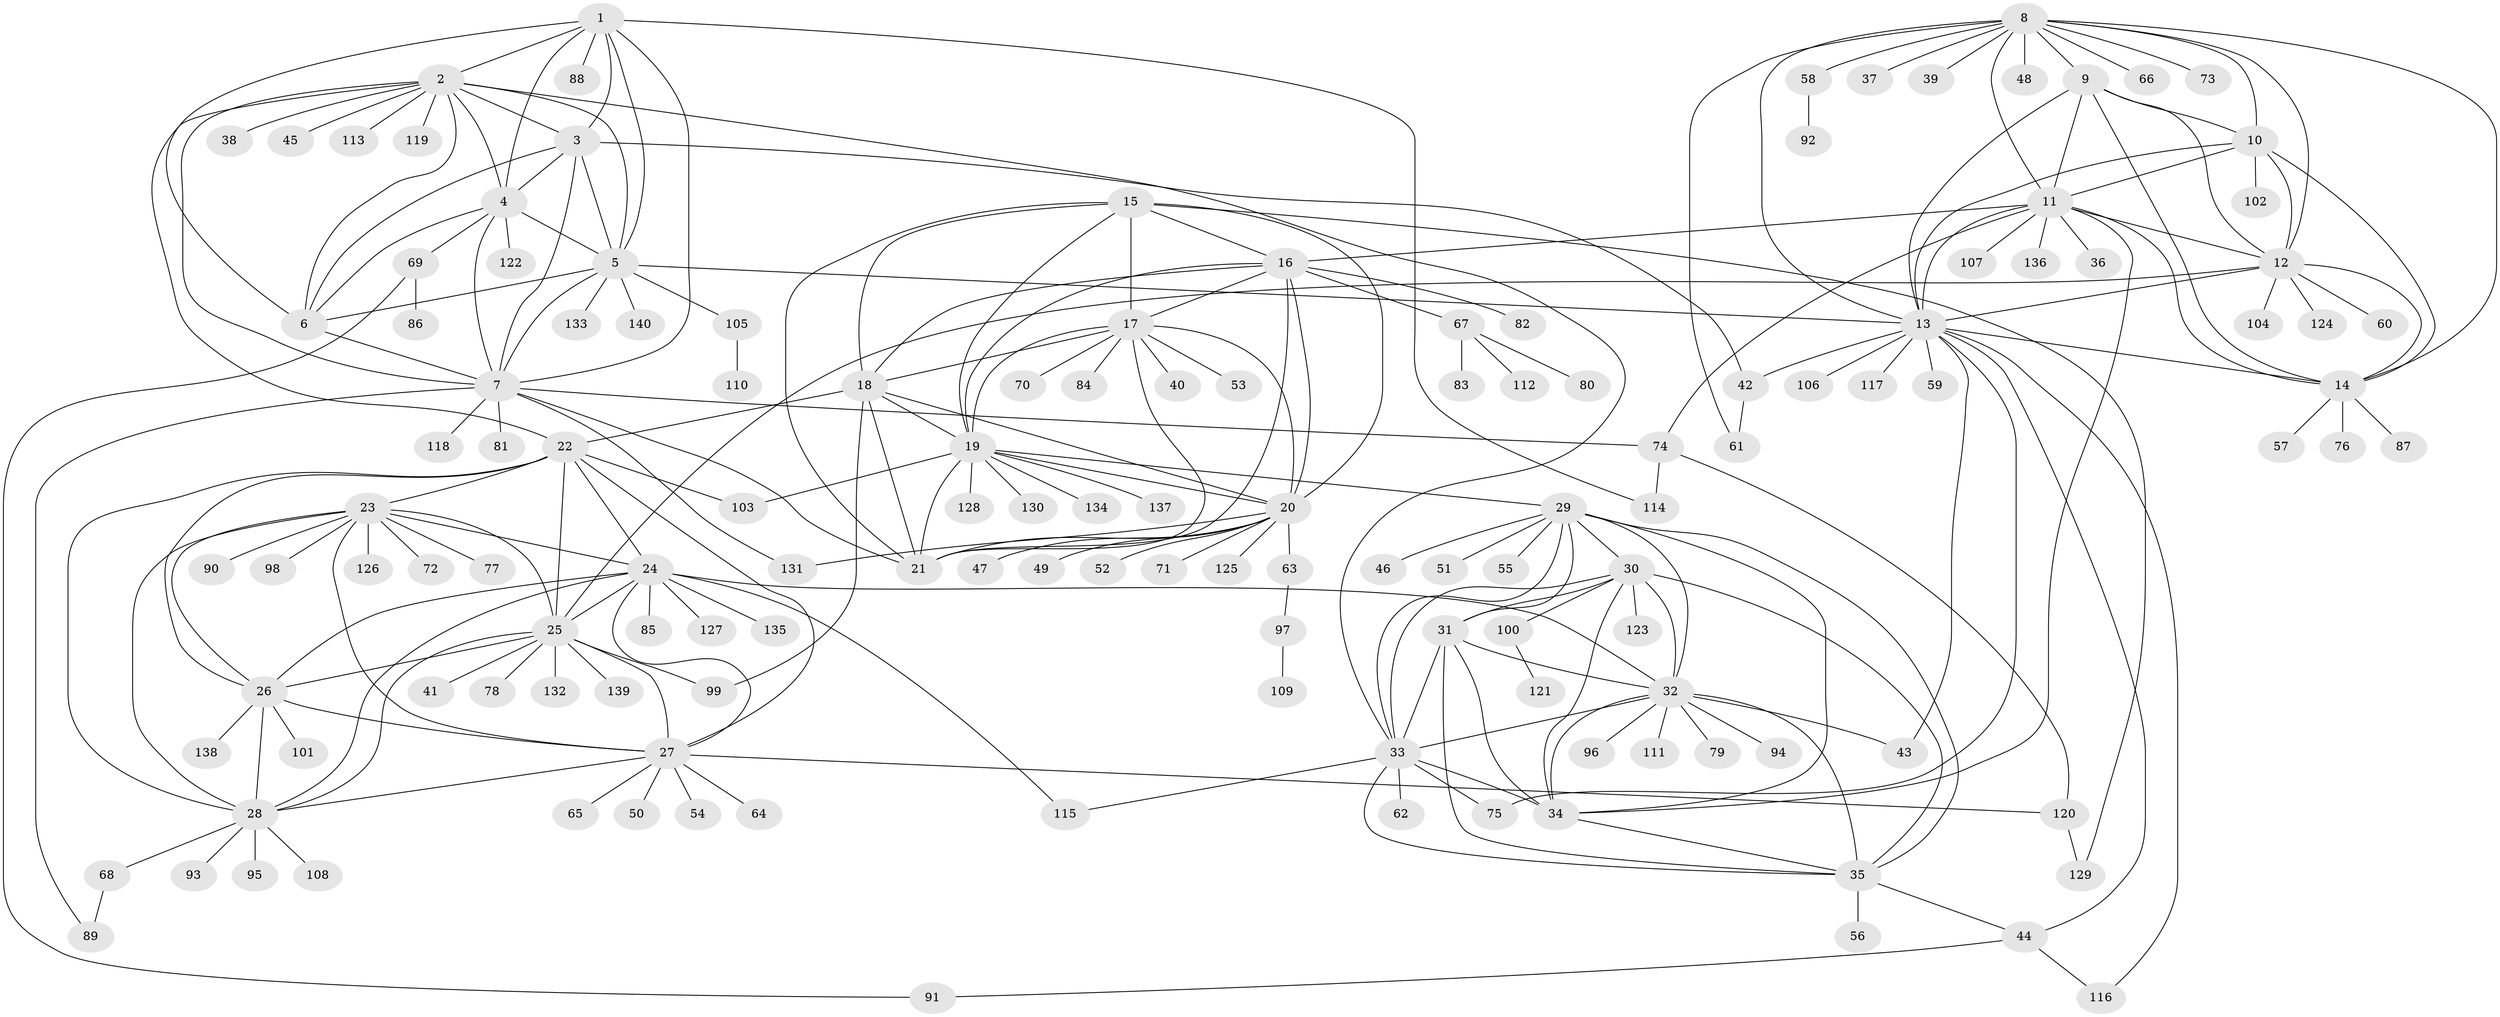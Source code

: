 // coarse degree distribution, {6: 0.035398230088495575, 11: 0.02654867256637168, 8: 0.035398230088495575, 21: 0.008849557522123894, 5: 0.02654867256637168, 13: 0.017699115044247787, 10: 0.04424778761061947, 7: 0.017699115044247787, 15: 0.008849557522123894, 14: 0.008849557522123894, 9: 0.008849557522123894, 1: 0.5929203539823009, 3: 0.035398230088495575, 2: 0.12389380530973451, 4: 0.008849557522123894}
// Generated by graph-tools (version 1.1) at 2025/52/02/27/25 19:52:20]
// undirected, 140 vertices, 236 edges
graph export_dot {
graph [start="1"]
  node [color=gray90,style=filled];
  1;
  2;
  3;
  4;
  5;
  6;
  7;
  8;
  9;
  10;
  11;
  12;
  13;
  14;
  15;
  16;
  17;
  18;
  19;
  20;
  21;
  22;
  23;
  24;
  25;
  26;
  27;
  28;
  29;
  30;
  31;
  32;
  33;
  34;
  35;
  36;
  37;
  38;
  39;
  40;
  41;
  42;
  43;
  44;
  45;
  46;
  47;
  48;
  49;
  50;
  51;
  52;
  53;
  54;
  55;
  56;
  57;
  58;
  59;
  60;
  61;
  62;
  63;
  64;
  65;
  66;
  67;
  68;
  69;
  70;
  71;
  72;
  73;
  74;
  75;
  76;
  77;
  78;
  79;
  80;
  81;
  82;
  83;
  84;
  85;
  86;
  87;
  88;
  89;
  90;
  91;
  92;
  93;
  94;
  95;
  96;
  97;
  98;
  99;
  100;
  101;
  102;
  103;
  104;
  105;
  106;
  107;
  108;
  109;
  110;
  111;
  112;
  113;
  114;
  115;
  116;
  117;
  118;
  119;
  120;
  121;
  122;
  123;
  124;
  125;
  126;
  127;
  128;
  129;
  130;
  131;
  132;
  133;
  134;
  135;
  136;
  137;
  138;
  139;
  140;
  1 -- 2;
  1 -- 3;
  1 -- 4;
  1 -- 5;
  1 -- 6;
  1 -- 7;
  1 -- 88;
  1 -- 114;
  2 -- 3;
  2 -- 4;
  2 -- 5;
  2 -- 6;
  2 -- 7;
  2 -- 22;
  2 -- 33;
  2 -- 38;
  2 -- 45;
  2 -- 113;
  2 -- 119;
  3 -- 4;
  3 -- 5;
  3 -- 6;
  3 -- 7;
  3 -- 42;
  4 -- 5;
  4 -- 6;
  4 -- 7;
  4 -- 69;
  4 -- 122;
  5 -- 6;
  5 -- 7;
  5 -- 13;
  5 -- 105;
  5 -- 133;
  5 -- 140;
  6 -- 7;
  7 -- 21;
  7 -- 74;
  7 -- 81;
  7 -- 89;
  7 -- 118;
  7 -- 131;
  8 -- 9;
  8 -- 10;
  8 -- 11;
  8 -- 12;
  8 -- 13;
  8 -- 14;
  8 -- 37;
  8 -- 39;
  8 -- 48;
  8 -- 58;
  8 -- 61;
  8 -- 66;
  8 -- 73;
  9 -- 10;
  9 -- 11;
  9 -- 12;
  9 -- 13;
  9 -- 14;
  10 -- 11;
  10 -- 12;
  10 -- 13;
  10 -- 14;
  10 -- 102;
  11 -- 12;
  11 -- 13;
  11 -- 14;
  11 -- 16;
  11 -- 34;
  11 -- 36;
  11 -- 74;
  11 -- 107;
  11 -- 136;
  12 -- 13;
  12 -- 14;
  12 -- 25;
  12 -- 60;
  12 -- 104;
  12 -- 124;
  13 -- 14;
  13 -- 42;
  13 -- 43;
  13 -- 44;
  13 -- 59;
  13 -- 75;
  13 -- 106;
  13 -- 116;
  13 -- 117;
  14 -- 57;
  14 -- 76;
  14 -- 87;
  15 -- 16;
  15 -- 17;
  15 -- 18;
  15 -- 19;
  15 -- 20;
  15 -- 21;
  15 -- 129;
  16 -- 17;
  16 -- 18;
  16 -- 19;
  16 -- 20;
  16 -- 21;
  16 -- 67;
  16 -- 82;
  17 -- 18;
  17 -- 19;
  17 -- 20;
  17 -- 21;
  17 -- 40;
  17 -- 53;
  17 -- 70;
  17 -- 84;
  18 -- 19;
  18 -- 20;
  18 -- 21;
  18 -- 22;
  18 -- 99;
  19 -- 20;
  19 -- 21;
  19 -- 29;
  19 -- 103;
  19 -- 128;
  19 -- 130;
  19 -- 134;
  19 -- 137;
  20 -- 21;
  20 -- 47;
  20 -- 49;
  20 -- 52;
  20 -- 63;
  20 -- 71;
  20 -- 125;
  20 -- 131;
  22 -- 23;
  22 -- 24;
  22 -- 25;
  22 -- 26;
  22 -- 27;
  22 -- 28;
  22 -- 103;
  23 -- 24;
  23 -- 25;
  23 -- 26;
  23 -- 27;
  23 -- 28;
  23 -- 72;
  23 -- 77;
  23 -- 90;
  23 -- 98;
  23 -- 126;
  24 -- 25;
  24 -- 26;
  24 -- 27;
  24 -- 28;
  24 -- 32;
  24 -- 85;
  24 -- 115;
  24 -- 127;
  24 -- 135;
  25 -- 26;
  25 -- 27;
  25 -- 28;
  25 -- 41;
  25 -- 78;
  25 -- 99;
  25 -- 132;
  25 -- 139;
  26 -- 27;
  26 -- 28;
  26 -- 101;
  26 -- 138;
  27 -- 28;
  27 -- 50;
  27 -- 54;
  27 -- 64;
  27 -- 65;
  27 -- 120;
  28 -- 68;
  28 -- 93;
  28 -- 95;
  28 -- 108;
  29 -- 30;
  29 -- 31;
  29 -- 32;
  29 -- 33;
  29 -- 34;
  29 -- 35;
  29 -- 46;
  29 -- 51;
  29 -- 55;
  30 -- 31;
  30 -- 32;
  30 -- 33;
  30 -- 34;
  30 -- 35;
  30 -- 100;
  30 -- 123;
  31 -- 32;
  31 -- 33;
  31 -- 34;
  31 -- 35;
  32 -- 33;
  32 -- 34;
  32 -- 35;
  32 -- 43;
  32 -- 79;
  32 -- 94;
  32 -- 96;
  32 -- 111;
  33 -- 34;
  33 -- 35;
  33 -- 62;
  33 -- 75;
  33 -- 115;
  34 -- 35;
  35 -- 44;
  35 -- 56;
  42 -- 61;
  44 -- 91;
  44 -- 116;
  58 -- 92;
  63 -- 97;
  67 -- 80;
  67 -- 83;
  67 -- 112;
  68 -- 89;
  69 -- 86;
  69 -- 91;
  74 -- 114;
  74 -- 120;
  97 -- 109;
  100 -- 121;
  105 -- 110;
  120 -- 129;
}
